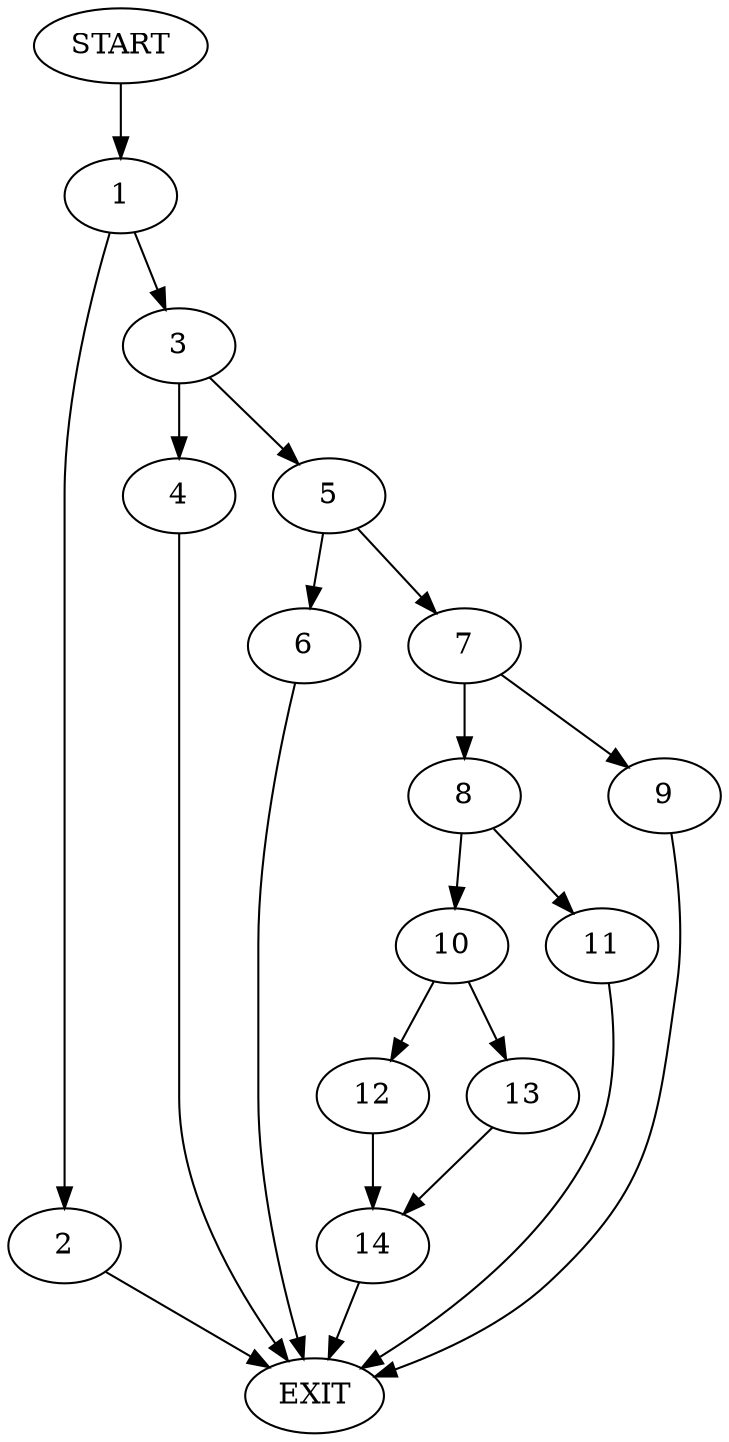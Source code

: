 digraph {
0 [label="START"]
15 [label="EXIT"]
0 -> 1
1 -> 2
1 -> 3
3 -> 4
3 -> 5
2 -> 15
4 -> 15
5 -> 6
5 -> 7
7 -> 8
7 -> 9
6 -> 15
8 -> 10
8 -> 11
9 -> 15
10 -> 12
10 -> 13
11 -> 15
12 -> 14
13 -> 14
14 -> 15
}
